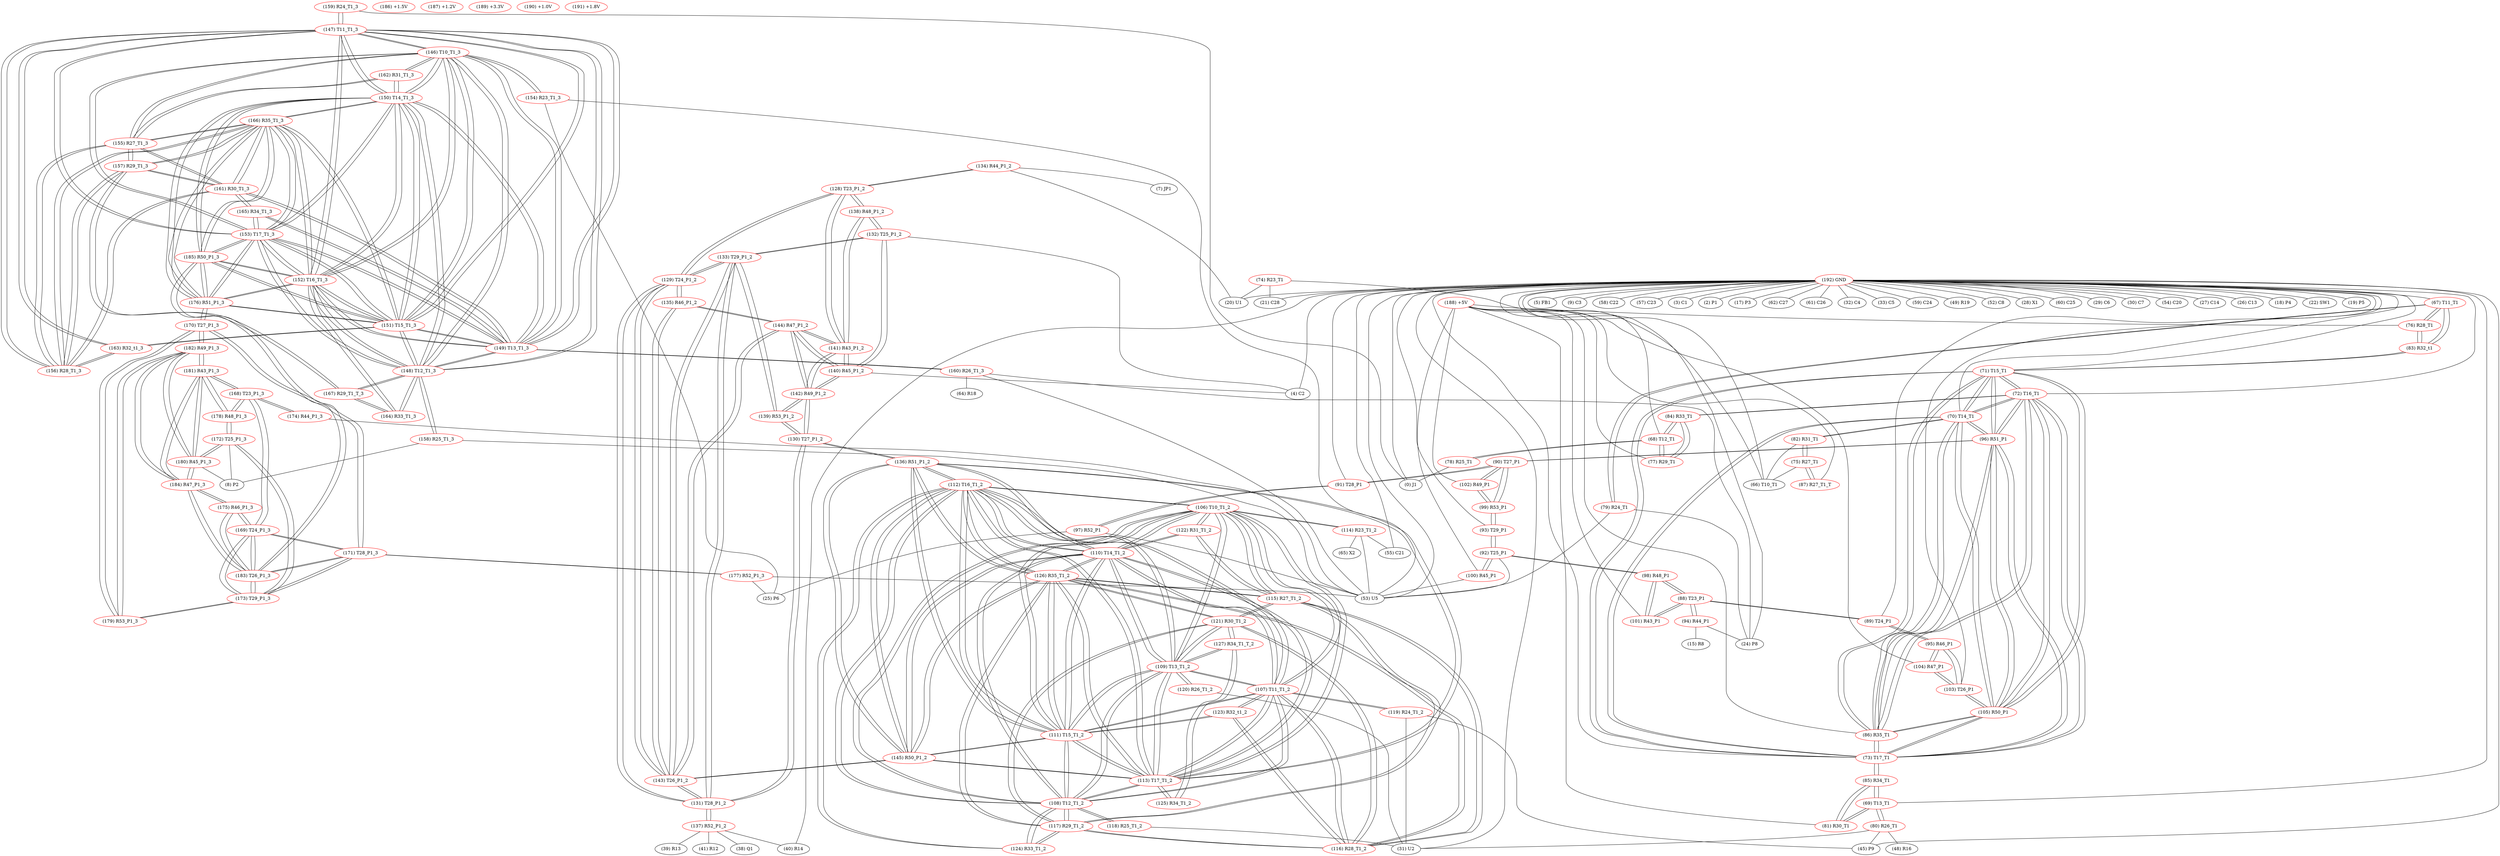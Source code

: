 graph {
	67 [label="(67) T11_T1" color=red]
	79 [label="(79) R24_T1"]
	76 [label="(76) R28_T1"]
	83 [label="(83) R32_t1"]
	68 [label="(68) T12_T1" color=red]
	84 [label="(84) R33_T1"]
	77 [label="(77) R29_T1"]
	78 [label="(78) R25_T1"]
	69 [label="(69) T13_T1" color=red]
	81 [label="(81) R30_T1"]
	85 [label="(85) R34_T1"]
	80 [label="(80) R26_T1"]
	70 [label="(70) T14_T1" color=red]
	82 [label="(82) R31_T1"]
	96 [label="(96) R51_P1"]
	105 [label="(105) R50_P1"]
	73 [label="(73) T17_T1"]
	86 [label="(86) R35_T1"]
	72 [label="(72) T16_T1"]
	71 [label="(71) T15_T1"]
	71 [label="(71) T15_T1" color=red]
	83 [label="(83) R32_t1"]
	96 [label="(96) R51_P1"]
	105 [label="(105) R50_P1"]
	73 [label="(73) T17_T1"]
	86 [label="(86) R35_T1"]
	72 [label="(72) T16_T1"]
	70 [label="(70) T14_T1"]
	72 [label="(72) T16_T1" color=red]
	84 [label="(84) R33_T1"]
	96 [label="(96) R51_P1"]
	105 [label="(105) R50_P1"]
	73 [label="(73) T17_T1"]
	86 [label="(86) R35_T1"]
	71 [label="(71) T15_T1"]
	70 [label="(70) T14_T1"]
	73 [label="(73) T17_T1" color=red]
	85 [label="(85) R34_T1"]
	96 [label="(96) R51_P1"]
	105 [label="(105) R50_P1"]
	86 [label="(86) R35_T1"]
	72 [label="(72) T16_T1"]
	71 [label="(71) T15_T1"]
	70 [label="(70) T14_T1"]
	74 [label="(74) R23_T1" color=red]
	20 [label="(20) U1"]
	21 [label="(21) C28"]
	66 [label="(66) T10_T1"]
	75 [label="(75) R27_T1" color=red]
	66 [label="(66) T10_T1"]
	82 [label="(82) R31_T1"]
	87 [label="(87) R27_T1_T"]
	76 [label="(76) R28_T1" color=red]
	67 [label="(67) T11_T1"]
	83 [label="(83) R32_t1"]
	77 [label="(77) R29_T1" color=red]
	84 [label="(84) R33_T1"]
	68 [label="(68) T12_T1"]
	78 [label="(78) R25_T1" color=red]
	0 [label="(0) J1"]
	68 [label="(68) T12_T1"]
	79 [label="(79) R24_T1" color=red]
	24 [label="(24) P8"]
	53 [label="(53) U5"]
	67 [label="(67) T11_T1"]
	80 [label="(80) R26_T1" color=red]
	31 [label="(31) U2"]
	45 [label="(45) P9"]
	48 [label="(48) R16"]
	69 [label="(69) T13_T1"]
	81 [label="(81) R30_T1" color=red]
	85 [label="(85) R34_T1"]
	69 [label="(69) T13_T1"]
	82 [label="(82) R31_T1" color=red]
	66 [label="(66) T10_T1"]
	75 [label="(75) R27_T1"]
	70 [label="(70) T14_T1"]
	83 [label="(83) R32_t1" color=red]
	71 [label="(71) T15_T1"]
	67 [label="(67) T11_T1"]
	76 [label="(76) R28_T1"]
	84 [label="(84) R33_T1" color=red]
	72 [label="(72) T16_T1"]
	77 [label="(77) R29_T1"]
	68 [label="(68) T12_T1"]
	85 [label="(85) R34_T1" color=red]
	73 [label="(73) T17_T1"]
	81 [label="(81) R30_T1"]
	69 [label="(69) T13_T1"]
	86 [label="(86) R35_T1" color=red]
	96 [label="(96) R51_P1"]
	105 [label="(105) R50_P1"]
	73 [label="(73) T17_T1"]
	72 [label="(72) T16_T1"]
	71 [label="(71) T15_T1"]
	70 [label="(70) T14_T1"]
	87 [label="(87) R27_T1_T" color=red]
	75 [label="(75) R27_T1"]
	88 [label="(88) T23_P1" color=red]
	98 [label="(98) R48_P1"]
	101 [label="(101) R43_P1"]
	89 [label="(89) T24_P1"]
	94 [label="(94) R44_P1"]
	89 [label="(89) T24_P1" color=red]
	95 [label="(95) R46_P1"]
	88 [label="(88) T23_P1"]
	90 [label="(90) T27_P1" color=red]
	96 [label="(96) R51_P1"]
	91 [label="(91) T28_P1"]
	99 [label="(99) R53_P1"]
	102 [label="(102) R49_P1"]
	91 [label="(91) T28_P1" color=red]
	97 [label="(97) R52_P1"]
	90 [label="(90) T27_P1"]
	92 [label="(92) T25_P1" color=red]
	93 [label="(93) T29_P1"]
	98 [label="(98) R48_P1"]
	100 [label="(100) R45_P1"]
	53 [label="(53) U5"]
	93 [label="(93) T29_P1" color=red]
	92 [label="(92) T25_P1"]
	99 [label="(99) R53_P1"]
	94 [label="(94) R44_P1" color=red]
	15 [label="(15) R8"]
	24 [label="(24) P8"]
	88 [label="(88) T23_P1"]
	95 [label="(95) R46_P1" color=red]
	103 [label="(103) T26_P1"]
	104 [label="(104) R47_P1"]
	89 [label="(89) T24_P1"]
	96 [label="(96) R51_P1" color=red]
	90 [label="(90) T27_P1"]
	105 [label="(105) R50_P1"]
	73 [label="(73) T17_T1"]
	86 [label="(86) R35_T1"]
	72 [label="(72) T16_T1"]
	71 [label="(71) T15_T1"]
	70 [label="(70) T14_T1"]
	97 [label="(97) R52_P1" color=red]
	25 [label="(25) P6"]
	53 [label="(53) U5"]
	91 [label="(91) T28_P1"]
	98 [label="(98) R48_P1" color=red]
	92 [label="(92) T25_P1"]
	88 [label="(88) T23_P1"]
	101 [label="(101) R43_P1"]
	99 [label="(99) R53_P1" color=red]
	93 [label="(93) T29_P1"]
	90 [label="(90) T27_P1"]
	102 [label="(102) R49_P1"]
	100 [label="(100) R45_P1" color=red]
	92 [label="(92) T25_P1"]
	53 [label="(53) U5"]
	101 [label="(101) R43_P1" color=red]
	98 [label="(98) R48_P1"]
	88 [label="(88) T23_P1"]
	102 [label="(102) R49_P1" color=red]
	90 [label="(90) T27_P1"]
	99 [label="(99) R53_P1"]
	103 [label="(103) T26_P1" color=red]
	105 [label="(105) R50_P1"]
	95 [label="(95) R46_P1"]
	104 [label="(104) R47_P1"]
	104 [label="(104) R47_P1" color=red]
	103 [label="(103) T26_P1"]
	95 [label="(95) R46_P1"]
	105 [label="(105) R50_P1" color=red]
	103 [label="(103) T26_P1"]
	96 [label="(96) R51_P1"]
	73 [label="(73) T17_T1"]
	86 [label="(86) R35_T1"]
	72 [label="(72) T16_T1"]
	71 [label="(71) T15_T1"]
	70 [label="(70) T14_T1"]
	106 [label="(106) T10_T1_2" color=red]
	114 [label="(114) R23_T1_2"]
	122 [label="(122) R31_T1_2"]
	115 [label="(115) R27_T1_2"]
	112 [label="(112) T16_T1_2"]
	113 [label="(113) T17_T1_2"]
	111 [label="(111) T15_T1_2"]
	108 [label="(108) T12_T1_2"]
	110 [label="(110) T14_T1_2"]
	109 [label="(109) T13_T1_2"]
	107 [label="(107) T11_T1_2"]
	107 [label="(107) T11_T1_2" color=red]
	119 [label="(119) R24_T1_2"]
	116 [label="(116) R28_T1_2"]
	123 [label="(123) R32_t1_2"]
	106 [label="(106) T10_T1_2"]
	112 [label="(112) T16_T1_2"]
	113 [label="(113) T17_T1_2"]
	111 [label="(111) T15_T1_2"]
	108 [label="(108) T12_T1_2"]
	110 [label="(110) T14_T1_2"]
	109 [label="(109) T13_T1_2"]
	108 [label="(108) T12_T1_2" color=red]
	124 [label="(124) R33_T1_2"]
	117 [label="(117) R29_T1_2"]
	118 [label="(118) R25_T1_2"]
	106 [label="(106) T10_T1_2"]
	112 [label="(112) T16_T1_2"]
	113 [label="(113) T17_T1_2"]
	111 [label="(111) T15_T1_2"]
	110 [label="(110) T14_T1_2"]
	109 [label="(109) T13_T1_2"]
	107 [label="(107) T11_T1_2"]
	109 [label="(109) T13_T1_2" color=red]
	121 [label="(121) R30_T1_2"]
	127 [label="(127) R34_T1_T_2"]
	120 [label="(120) R26_T1_2"]
	106 [label="(106) T10_T1_2"]
	112 [label="(112) T16_T1_2"]
	113 [label="(113) T17_T1_2"]
	111 [label="(111) T15_T1_2"]
	108 [label="(108) T12_T1_2"]
	110 [label="(110) T14_T1_2"]
	107 [label="(107) T11_T1_2"]
	110 [label="(110) T14_T1_2" color=red]
	106 [label="(106) T10_T1_2"]
	112 [label="(112) T16_T1_2"]
	113 [label="(113) T17_T1_2"]
	111 [label="(111) T15_T1_2"]
	108 [label="(108) T12_T1_2"]
	109 [label="(109) T13_T1_2"]
	107 [label="(107) T11_T1_2"]
	122 [label="(122) R31_T1_2"]
	136 [label="(136) R51_P1_2"]
	145 [label="(145) R50_P1_2"]
	126 [label="(126) R35_T1_2"]
	111 [label="(111) T15_T1_2" color=red]
	123 [label="(123) R32_t1_2"]
	106 [label="(106) T10_T1_2"]
	112 [label="(112) T16_T1_2"]
	113 [label="(113) T17_T1_2"]
	108 [label="(108) T12_T1_2"]
	110 [label="(110) T14_T1_2"]
	109 [label="(109) T13_T1_2"]
	107 [label="(107) T11_T1_2"]
	136 [label="(136) R51_P1_2"]
	145 [label="(145) R50_P1_2"]
	126 [label="(126) R35_T1_2"]
	112 [label="(112) T16_T1_2" color=red]
	124 [label="(124) R33_T1_2"]
	106 [label="(106) T10_T1_2"]
	113 [label="(113) T17_T1_2"]
	111 [label="(111) T15_T1_2"]
	108 [label="(108) T12_T1_2"]
	110 [label="(110) T14_T1_2"]
	109 [label="(109) T13_T1_2"]
	107 [label="(107) T11_T1_2"]
	136 [label="(136) R51_P1_2"]
	145 [label="(145) R50_P1_2"]
	126 [label="(126) R35_T1_2"]
	113 [label="(113) T17_T1_2" color=red]
	125 [label="(125) R34_T1_2"]
	106 [label="(106) T10_T1_2"]
	112 [label="(112) T16_T1_2"]
	111 [label="(111) T15_T1_2"]
	108 [label="(108) T12_T1_2"]
	110 [label="(110) T14_T1_2"]
	109 [label="(109) T13_T1_2"]
	107 [label="(107) T11_T1_2"]
	136 [label="(136) R51_P1_2"]
	145 [label="(145) R50_P1_2"]
	126 [label="(126) R35_T1_2"]
	114 [label="(114) R23_T1_2" color=red]
	55 [label="(55) C21"]
	53 [label="(53) U5"]
	65 [label="(65) X2"]
	106 [label="(106) T10_T1_2"]
	115 [label="(115) R27_T1_2" color=red]
	121 [label="(121) R30_T1_2"]
	126 [label="(126) R35_T1_2"]
	117 [label="(117) R29_T1_2"]
	116 [label="(116) R28_T1_2"]
	106 [label="(106) T10_T1_2"]
	122 [label="(122) R31_T1_2"]
	116 [label="(116) R28_T1_2" color=red]
	121 [label="(121) R30_T1_2"]
	126 [label="(126) R35_T1_2"]
	117 [label="(117) R29_T1_2"]
	115 [label="(115) R27_T1_2"]
	107 [label="(107) T11_T1_2"]
	123 [label="(123) R32_t1_2"]
	117 [label="(117) R29_T1_2" color=red]
	121 [label="(121) R30_T1_2"]
	126 [label="(126) R35_T1_2"]
	116 [label="(116) R28_T1_2"]
	115 [label="(115) R27_T1_2"]
	124 [label="(124) R33_T1_2"]
	108 [label="(108) T12_T1_2"]
	118 [label="(118) R25_T1_2" color=red]
	31 [label="(31) U2"]
	108 [label="(108) T12_T1_2"]
	119 [label="(119) R24_T1_2" color=red]
	45 [label="(45) P9"]
	31 [label="(31) U2"]
	107 [label="(107) T11_T1_2"]
	120 [label="(120) R26_T1_2" color=red]
	31 [label="(31) U2"]
	109 [label="(109) T13_T1_2"]
	121 [label="(121) R30_T1_2" color=red]
	126 [label="(126) R35_T1_2"]
	117 [label="(117) R29_T1_2"]
	116 [label="(116) R28_T1_2"]
	115 [label="(115) R27_T1_2"]
	127 [label="(127) R34_T1_T_2"]
	109 [label="(109) T13_T1_2"]
	122 [label="(122) R31_T1_2" color=red]
	106 [label="(106) T10_T1_2"]
	115 [label="(115) R27_T1_2"]
	110 [label="(110) T14_T1_2"]
	123 [label="(123) R32_t1_2" color=red]
	111 [label="(111) T15_T1_2"]
	107 [label="(107) T11_T1_2"]
	116 [label="(116) R28_T1_2"]
	124 [label="(124) R33_T1_2" color=red]
	112 [label="(112) T16_T1_2"]
	117 [label="(117) R29_T1_2"]
	108 [label="(108) T12_T1_2"]
	125 [label="(125) R34_T1_2" color=red]
	113 [label="(113) T17_T1_2"]
	127 [label="(127) R34_T1_T_2"]
	126 [label="(126) R35_T1_2" color=red]
	121 [label="(121) R30_T1_2"]
	117 [label="(117) R29_T1_2"]
	116 [label="(116) R28_T1_2"]
	115 [label="(115) R27_T1_2"]
	136 [label="(136) R51_P1_2"]
	145 [label="(145) R50_P1_2"]
	113 [label="(113) T17_T1_2"]
	112 [label="(112) T16_T1_2"]
	111 [label="(111) T15_T1_2"]
	110 [label="(110) T14_T1_2"]
	127 [label="(127) R34_T1_T_2" color=red]
	121 [label="(121) R30_T1_2"]
	109 [label="(109) T13_T1_2"]
	125 [label="(125) R34_T1_2"]
	128 [label="(128) T23_P1_2" color=red]
	138 [label="(138) R48_P1_2"]
	141 [label="(141) R43_P1_2"]
	129 [label="(129) T24_P1_2"]
	134 [label="(134) R44_P1_2"]
	129 [label="(129) T24_P1_2" color=red]
	143 [label="(143) T26_P1_2"]
	133 [label="(133) T29_P1_2"]
	131 [label="(131) T28_P1_2"]
	135 [label="(135) R46_P1_2"]
	128 [label="(128) T23_P1_2"]
	130 [label="(130) T27_P1_2" color=red]
	136 [label="(136) R51_P1_2"]
	131 [label="(131) T28_P1_2"]
	139 [label="(139) R53_P1_2"]
	142 [label="(142) R49_P1_2"]
	131 [label="(131) T28_P1_2" color=red]
	143 [label="(143) T26_P1_2"]
	129 [label="(129) T24_P1_2"]
	133 [label="(133) T29_P1_2"]
	137 [label="(137) R52_P1_2"]
	130 [label="(130) T27_P1_2"]
	132 [label="(132) T25_P1_2" color=red]
	133 [label="(133) T29_P1_2"]
	138 [label="(138) R48_P1_2"]
	140 [label="(140) R45_P1_2"]
	4 [label="(4) C2"]
	133 [label="(133) T29_P1_2" color=red]
	143 [label="(143) T26_P1_2"]
	129 [label="(129) T24_P1_2"]
	131 [label="(131) T28_P1_2"]
	132 [label="(132) T25_P1_2"]
	139 [label="(139) R53_P1_2"]
	134 [label="(134) R44_P1_2" color=red]
	20 [label="(20) U1"]
	7 [label="(7) JP1"]
	128 [label="(128) T23_P1_2"]
	135 [label="(135) R46_P1_2" color=red]
	143 [label="(143) T26_P1_2"]
	144 [label="(144) R47_P1_2"]
	129 [label="(129) T24_P1_2"]
	136 [label="(136) R51_P1_2" color=red]
	130 [label="(130) T27_P1_2"]
	145 [label="(145) R50_P1_2"]
	113 [label="(113) T17_T1_2"]
	126 [label="(126) R35_T1_2"]
	112 [label="(112) T16_T1_2"]
	111 [label="(111) T15_T1_2"]
	110 [label="(110) T14_T1_2"]
	137 [label="(137) R52_P1_2" color=red]
	41 [label="(41) R12"]
	40 [label="(40) R14"]
	38 [label="(38) Q1"]
	39 [label="(39) R13"]
	131 [label="(131) T28_P1_2"]
	138 [label="(138) R48_P1_2" color=red]
	132 [label="(132) T25_P1_2"]
	128 [label="(128) T23_P1_2"]
	141 [label="(141) R43_P1_2"]
	139 [label="(139) R53_P1_2" color=red]
	133 [label="(133) T29_P1_2"]
	130 [label="(130) T27_P1_2"]
	142 [label="(142) R49_P1_2"]
	140 [label="(140) R45_P1_2" color=red]
	144 [label="(144) R47_P1_2"]
	141 [label="(141) R43_P1_2"]
	142 [label="(142) R49_P1_2"]
	132 [label="(132) T25_P1_2"]
	4 [label="(4) C2"]
	141 [label="(141) R43_P1_2" color=red]
	138 [label="(138) R48_P1_2"]
	128 [label="(128) T23_P1_2"]
	144 [label="(144) R47_P1_2"]
	140 [label="(140) R45_P1_2"]
	142 [label="(142) R49_P1_2"]
	142 [label="(142) R49_P1_2" color=red]
	144 [label="(144) R47_P1_2"]
	140 [label="(140) R45_P1_2"]
	141 [label="(141) R43_P1_2"]
	130 [label="(130) T27_P1_2"]
	139 [label="(139) R53_P1_2"]
	143 [label="(143) T26_P1_2" color=red]
	145 [label="(145) R50_P1_2"]
	129 [label="(129) T24_P1_2"]
	133 [label="(133) T29_P1_2"]
	131 [label="(131) T28_P1_2"]
	135 [label="(135) R46_P1_2"]
	144 [label="(144) R47_P1_2"]
	144 [label="(144) R47_P1_2" color=red]
	140 [label="(140) R45_P1_2"]
	141 [label="(141) R43_P1_2"]
	142 [label="(142) R49_P1_2"]
	143 [label="(143) T26_P1_2"]
	135 [label="(135) R46_P1_2"]
	145 [label="(145) R50_P1_2" color=red]
	143 [label="(143) T26_P1_2"]
	136 [label="(136) R51_P1_2"]
	113 [label="(113) T17_T1_2"]
	126 [label="(126) R35_T1_2"]
	112 [label="(112) T16_T1_2"]
	111 [label="(111) T15_T1_2"]
	110 [label="(110) T14_T1_2"]
	146 [label="(146) T10_T1_3" color=red]
	154 [label="(154) R23_T1_3"]
	162 [label="(162) R31_T1_3"]
	155 [label="(155) R27_T1_3"]
	152 [label="(152) T16_T1_3"]
	153 [label="(153) T17_T1_3"]
	151 [label="(151) T15_T1_3"]
	148 [label="(148) T12_T1_3"]
	150 [label="(150) T14_T1_3"]
	149 [label="(149) T13_T1_3"]
	147 [label="(147) T11_T1_3"]
	147 [label="(147) T11_T1_3" color=red]
	159 [label="(159) R24_T1_3"]
	156 [label="(156) R28_T1_3"]
	163 [label="(163) R32_t1_3"]
	146 [label="(146) T10_T1_3"]
	152 [label="(152) T16_T1_3"]
	153 [label="(153) T17_T1_3"]
	151 [label="(151) T15_T1_3"]
	148 [label="(148) T12_T1_3"]
	150 [label="(150) T14_T1_3"]
	149 [label="(149) T13_T1_3"]
	148 [label="(148) T12_T1_3" color=red]
	164 [label="(164) R33_T1_3"]
	167 [label="(167) R29_T1_T_3"]
	158 [label="(158) R25_T1_3"]
	146 [label="(146) T10_T1_3"]
	152 [label="(152) T16_T1_3"]
	153 [label="(153) T17_T1_3"]
	151 [label="(151) T15_T1_3"]
	150 [label="(150) T14_T1_3"]
	149 [label="(149) T13_T1_3"]
	147 [label="(147) T11_T1_3"]
	149 [label="(149) T13_T1_3" color=red]
	161 [label="(161) R30_T1_3"]
	165 [label="(165) R34_T1_3"]
	160 [label="(160) R26_T1_3"]
	146 [label="(146) T10_T1_3"]
	152 [label="(152) T16_T1_3"]
	153 [label="(153) T17_T1_3"]
	151 [label="(151) T15_T1_3"]
	148 [label="(148) T12_T1_3"]
	150 [label="(150) T14_T1_3"]
	147 [label="(147) T11_T1_3"]
	150 [label="(150) T14_T1_3" color=red]
	146 [label="(146) T10_T1_3"]
	152 [label="(152) T16_T1_3"]
	153 [label="(153) T17_T1_3"]
	151 [label="(151) T15_T1_3"]
	148 [label="(148) T12_T1_3"]
	149 [label="(149) T13_T1_3"]
	147 [label="(147) T11_T1_3"]
	162 [label="(162) R31_T1_3"]
	176 [label="(176) R51_P1_3"]
	185 [label="(185) R50_P1_3"]
	166 [label="(166) R35_T1_3"]
	151 [label="(151) T15_T1_3" color=red]
	163 [label="(163) R32_t1_3"]
	146 [label="(146) T10_T1_3"]
	152 [label="(152) T16_T1_3"]
	153 [label="(153) T17_T1_3"]
	148 [label="(148) T12_T1_3"]
	150 [label="(150) T14_T1_3"]
	149 [label="(149) T13_T1_3"]
	147 [label="(147) T11_T1_3"]
	176 [label="(176) R51_P1_3"]
	185 [label="(185) R50_P1_3"]
	166 [label="(166) R35_T1_3"]
	152 [label="(152) T16_T1_3" color=red]
	164 [label="(164) R33_T1_3"]
	146 [label="(146) T10_T1_3"]
	153 [label="(153) T17_T1_3"]
	151 [label="(151) T15_T1_3"]
	148 [label="(148) T12_T1_3"]
	150 [label="(150) T14_T1_3"]
	149 [label="(149) T13_T1_3"]
	147 [label="(147) T11_T1_3"]
	176 [label="(176) R51_P1_3"]
	185 [label="(185) R50_P1_3"]
	166 [label="(166) R35_T1_3"]
	153 [label="(153) T17_T1_3" color=red]
	165 [label="(165) R34_T1_3"]
	146 [label="(146) T10_T1_3"]
	152 [label="(152) T16_T1_3"]
	151 [label="(151) T15_T1_3"]
	148 [label="(148) T12_T1_3"]
	150 [label="(150) T14_T1_3"]
	149 [label="(149) T13_T1_3"]
	147 [label="(147) T11_T1_3"]
	176 [label="(176) R51_P1_3"]
	185 [label="(185) R50_P1_3"]
	166 [label="(166) R35_T1_3"]
	154 [label="(154) R23_T1_3" color=red]
	53 [label="(53) U5"]
	25 [label="(25) P6"]
	146 [label="(146) T10_T1_3"]
	155 [label="(155) R27_T1_3" color=red]
	161 [label="(161) R30_T1_3"]
	166 [label="(166) R35_T1_3"]
	157 [label="(157) R29_T1_3"]
	156 [label="(156) R28_T1_3"]
	146 [label="(146) T10_T1_3"]
	162 [label="(162) R31_T1_3"]
	156 [label="(156) R28_T1_3" color=red]
	161 [label="(161) R30_T1_3"]
	166 [label="(166) R35_T1_3"]
	157 [label="(157) R29_T1_3"]
	155 [label="(155) R27_T1_3"]
	147 [label="(147) T11_T1_3"]
	163 [label="(163) R32_t1_3"]
	157 [label="(157) R29_T1_3" color=red]
	161 [label="(161) R30_T1_3"]
	166 [label="(166) R35_T1_3"]
	156 [label="(156) R28_T1_3"]
	155 [label="(155) R27_T1_3"]
	167 [label="(167) R29_T1_T_3"]
	158 [label="(158) R25_T1_3" color=red]
	8 [label="(8) P2"]
	53 [label="(53) U5"]
	148 [label="(148) T12_T1_3"]
	159 [label="(159) R24_T1_3" color=red]
	0 [label="(0) J1"]
	147 [label="(147) T11_T1_3"]
	160 [label="(160) R26_T1_3" color=red]
	53 [label="(53) U5"]
	64 [label="(64) R18"]
	24 [label="(24) P8"]
	149 [label="(149) T13_T1_3"]
	161 [label="(161) R30_T1_3" color=red]
	166 [label="(166) R35_T1_3"]
	157 [label="(157) R29_T1_3"]
	156 [label="(156) R28_T1_3"]
	155 [label="(155) R27_T1_3"]
	165 [label="(165) R34_T1_3"]
	149 [label="(149) T13_T1_3"]
	162 [label="(162) R31_T1_3" color=red]
	146 [label="(146) T10_T1_3"]
	155 [label="(155) R27_T1_3"]
	150 [label="(150) T14_T1_3"]
	163 [label="(163) R32_t1_3" color=red]
	151 [label="(151) T15_T1_3"]
	147 [label="(147) T11_T1_3"]
	156 [label="(156) R28_T1_3"]
	164 [label="(164) R33_T1_3" color=red]
	152 [label="(152) T16_T1_3"]
	167 [label="(167) R29_T1_T_3"]
	148 [label="(148) T12_T1_3"]
	165 [label="(165) R34_T1_3" color=red]
	153 [label="(153) T17_T1_3"]
	161 [label="(161) R30_T1_3"]
	149 [label="(149) T13_T1_3"]
	166 [label="(166) R35_T1_3" color=red]
	161 [label="(161) R30_T1_3"]
	157 [label="(157) R29_T1_3"]
	156 [label="(156) R28_T1_3"]
	155 [label="(155) R27_T1_3"]
	176 [label="(176) R51_P1_3"]
	185 [label="(185) R50_P1_3"]
	153 [label="(153) T17_T1_3"]
	152 [label="(152) T16_T1_3"]
	151 [label="(151) T15_T1_3"]
	150 [label="(150) T14_T1_3"]
	167 [label="(167) R29_T1_T_3" color=red]
	164 [label="(164) R33_T1_3"]
	148 [label="(148) T12_T1_3"]
	157 [label="(157) R29_T1_3"]
	168 [label="(168) T23_P1_3" color=red]
	178 [label="(178) R48_P1_3"]
	181 [label="(181) R43_P1_3"]
	169 [label="(169) T24_P1_3"]
	174 [label="(174) R44_P1_3"]
	169 [label="(169) T24_P1_3" color=red]
	183 [label="(183) T26_P1_3"]
	173 [label="(173) T29_P1_3"]
	171 [label="(171) T28_P1_3"]
	175 [label="(175) R46_P1_3"]
	168 [label="(168) T23_P1_3"]
	170 [label="(170) T27_P1_3" color=red]
	176 [label="(176) R51_P1_3"]
	171 [label="(171) T28_P1_3"]
	179 [label="(179) R53_P1_3"]
	182 [label="(182) R49_P1_3"]
	171 [label="(171) T28_P1_3" color=red]
	183 [label="(183) T26_P1_3"]
	169 [label="(169) T24_P1_3"]
	173 [label="(173) T29_P1_3"]
	177 [label="(177) R52_P1_3"]
	170 [label="(170) T27_P1_3"]
	172 [label="(172) T25_P1_3" color=red]
	173 [label="(173) T29_P1_3"]
	178 [label="(178) R48_P1_3"]
	180 [label="(180) R45_P1_3"]
	8 [label="(8) P2"]
	173 [label="(173) T29_P1_3" color=red]
	183 [label="(183) T26_P1_3"]
	169 [label="(169) T24_P1_3"]
	171 [label="(171) T28_P1_3"]
	172 [label="(172) T25_P1_3"]
	179 [label="(179) R53_P1_3"]
	174 [label="(174) R44_P1_3" color=red]
	53 [label="(53) U5"]
	168 [label="(168) T23_P1_3"]
	175 [label="(175) R46_P1_3" color=red]
	183 [label="(183) T26_P1_3"]
	184 [label="(184) R47_P1_3"]
	169 [label="(169) T24_P1_3"]
	176 [label="(176) R51_P1_3" color=red]
	170 [label="(170) T27_P1_3"]
	185 [label="(185) R50_P1_3"]
	153 [label="(153) T17_T1_3"]
	166 [label="(166) R35_T1_3"]
	152 [label="(152) T16_T1_3"]
	151 [label="(151) T15_T1_3"]
	150 [label="(150) T14_T1_3"]
	177 [label="(177) R52_P1_3" color=red]
	53 [label="(53) U5"]
	25 [label="(25) P6"]
	171 [label="(171) T28_P1_3"]
	178 [label="(178) R48_P1_3" color=red]
	172 [label="(172) T25_P1_3"]
	168 [label="(168) T23_P1_3"]
	181 [label="(181) R43_P1_3"]
	179 [label="(179) R53_P1_3" color=red]
	173 [label="(173) T29_P1_3"]
	170 [label="(170) T27_P1_3"]
	182 [label="(182) R49_P1_3"]
	180 [label="(180) R45_P1_3" color=red]
	184 [label="(184) R47_P1_3"]
	181 [label="(181) R43_P1_3"]
	182 [label="(182) R49_P1_3"]
	172 [label="(172) T25_P1_3"]
	8 [label="(8) P2"]
	181 [label="(181) R43_P1_3" color=red]
	178 [label="(178) R48_P1_3"]
	168 [label="(168) T23_P1_3"]
	184 [label="(184) R47_P1_3"]
	180 [label="(180) R45_P1_3"]
	182 [label="(182) R49_P1_3"]
	182 [label="(182) R49_P1_3" color=red]
	184 [label="(184) R47_P1_3"]
	180 [label="(180) R45_P1_3"]
	181 [label="(181) R43_P1_3"]
	170 [label="(170) T27_P1_3"]
	179 [label="(179) R53_P1_3"]
	183 [label="(183) T26_P1_3" color=red]
	185 [label="(185) R50_P1_3"]
	169 [label="(169) T24_P1_3"]
	173 [label="(173) T29_P1_3"]
	171 [label="(171) T28_P1_3"]
	175 [label="(175) R46_P1_3"]
	184 [label="(184) R47_P1_3"]
	184 [label="(184) R47_P1_3" color=red]
	180 [label="(180) R45_P1_3"]
	181 [label="(181) R43_P1_3"]
	182 [label="(182) R49_P1_3"]
	183 [label="(183) T26_P1_3"]
	175 [label="(175) R46_P1_3"]
	185 [label="(185) R50_P1_3" color=red]
	183 [label="(183) T26_P1_3"]
	176 [label="(176) R51_P1_3"]
	153 [label="(153) T17_T1_3"]
	166 [label="(166) R35_T1_3"]
	152 [label="(152) T16_T1_3"]
	151 [label="(151) T15_T1_3"]
	150 [label="(150) T14_T1_3"]
	186 [label="(186) +1.5V" color=red]
	187 [label="(187) +1.2V" color=red]
	188 [label="(188) +5V" color=red]
	81 [label="(81) R30_T1"]
	86 [label="(86) R35_T1"]
	77 [label="(77) R29_T1"]
	76 [label="(76) R28_T1"]
	87 [label="(87) R27_T1_T"]
	104 [label="(104) R47_P1"]
	100 [label="(100) R45_P1"]
	101 [label="(101) R43_P1"]
	102 [label="(102) R49_P1"]
	189 [label="(189) +3.3V" color=red]
	190 [label="(190) +1.0V" color=red]
	191 [label="(191) +1.8V" color=red]
	192 [label="(192) GND" color=red]
	5 [label="(5) FB1"]
	9 [label="(9) C3"]
	0 [label="(0) J1"]
	4 [label="(4) C2"]
	58 [label="(58) C22"]
	57 [label="(57) C23"]
	3 [label="(3) C1"]
	2 [label="(2) P1"]
	17 [label="(17) P3"]
	62 [label="(62) C27"]
	61 [label="(61) C26"]
	40 [label="(40) R14"]
	32 [label="(32) C4"]
	33 [label="(33) C5"]
	53 [label="(53) U5"]
	59 [label="(59) C24"]
	49 [label="(49) R19"]
	52 [label="(52) C8"]
	45 [label="(45) P9"]
	55 [label="(55) C21"]
	28 [label="(28) X1"]
	60 [label="(60) C25"]
	29 [label="(29) C6"]
	30 [label="(30) C7"]
	54 [label="(54) C20"]
	27 [label="(27) C14"]
	26 [label="(26) C13"]
	31 [label="(31) U2"]
	20 [label="(20) U1"]
	24 [label="(24) P8"]
	21 [label="(21) C28"]
	18 [label="(18) P4"]
	22 [label="(22) SW1"]
	19 [label="(19) P5"]
	66 [label="(66) T10_T1"]
	72 [label="(72) T16_T1"]
	73 [label="(73) T17_T1"]
	71 [label="(71) T15_T1"]
	68 [label="(68) T12_T1"]
	70 [label="(70) T14_T1"]
	69 [label="(69) T13_T1"]
	67 [label="(67) T11_T1"]
	103 [label="(103) T26_P1"]
	89 [label="(89) T24_P1"]
	93 [label="(93) T29_P1"]
	91 [label="(91) T28_P1"]
	67 -- 79
	67 -- 76
	67 -- 83
	68 -- 84
	68 -- 77
	68 -- 78
	69 -- 81
	69 -- 85
	69 -- 80
	70 -- 82
	70 -- 96
	70 -- 105
	70 -- 73
	70 -- 86
	70 -- 72
	70 -- 71
	71 -- 83
	71 -- 96
	71 -- 105
	71 -- 73
	71 -- 86
	71 -- 72
	71 -- 70
	72 -- 84
	72 -- 96
	72 -- 105
	72 -- 73
	72 -- 86
	72 -- 71
	72 -- 70
	73 -- 85
	73 -- 96
	73 -- 105
	73 -- 86
	73 -- 72
	73 -- 71
	73 -- 70
	74 -- 20
	74 -- 21
	74 -- 66
	75 -- 66
	75 -- 82
	75 -- 87
	76 -- 67
	76 -- 83
	77 -- 84
	77 -- 68
	78 -- 0
	78 -- 68
	79 -- 24
	79 -- 53
	79 -- 67
	80 -- 31
	80 -- 45
	80 -- 48
	80 -- 69
	81 -- 85
	81 -- 69
	82 -- 66
	82 -- 75
	82 -- 70
	83 -- 71
	83 -- 67
	83 -- 76
	84 -- 72
	84 -- 77
	84 -- 68
	85 -- 73
	85 -- 81
	85 -- 69
	86 -- 96
	86 -- 105
	86 -- 73
	86 -- 72
	86 -- 71
	86 -- 70
	87 -- 75
	88 -- 98
	88 -- 101
	88 -- 89
	88 -- 94
	89 -- 95
	89 -- 88
	90 -- 96
	90 -- 91
	90 -- 99
	90 -- 102
	91 -- 97
	91 -- 90
	92 -- 93
	92 -- 98
	92 -- 100
	92 -- 53
	93 -- 92
	93 -- 99
	94 -- 15
	94 -- 24
	94 -- 88
	95 -- 103
	95 -- 104
	95 -- 89
	96 -- 90
	96 -- 105
	96 -- 73
	96 -- 86
	96 -- 72
	96 -- 71
	96 -- 70
	97 -- 25
	97 -- 53
	97 -- 91
	98 -- 92
	98 -- 88
	98 -- 101
	99 -- 93
	99 -- 90
	99 -- 102
	100 -- 92
	100 -- 53
	101 -- 98
	101 -- 88
	102 -- 90
	102 -- 99
	103 -- 105
	103 -- 95
	103 -- 104
	104 -- 103
	104 -- 95
	105 -- 103
	105 -- 96
	105 -- 73
	105 -- 86
	105 -- 72
	105 -- 71
	105 -- 70
	106 -- 114
	106 -- 122
	106 -- 115
	106 -- 112
	106 -- 113
	106 -- 111
	106 -- 108
	106 -- 110
	106 -- 109
	106 -- 107
	107 -- 119
	107 -- 116
	107 -- 123
	107 -- 106
	107 -- 112
	107 -- 113
	107 -- 111
	107 -- 108
	107 -- 110
	107 -- 109
	108 -- 124
	108 -- 117
	108 -- 118
	108 -- 106
	108 -- 112
	108 -- 113
	108 -- 111
	108 -- 110
	108 -- 109
	108 -- 107
	109 -- 121
	109 -- 127
	109 -- 120
	109 -- 106
	109 -- 112
	109 -- 113
	109 -- 111
	109 -- 108
	109 -- 110
	109 -- 107
	110 -- 106
	110 -- 112
	110 -- 113
	110 -- 111
	110 -- 108
	110 -- 109
	110 -- 107
	110 -- 122
	110 -- 136
	110 -- 145
	110 -- 126
	111 -- 123
	111 -- 106
	111 -- 112
	111 -- 113
	111 -- 108
	111 -- 110
	111 -- 109
	111 -- 107
	111 -- 136
	111 -- 145
	111 -- 126
	112 -- 124
	112 -- 106
	112 -- 113
	112 -- 111
	112 -- 108
	112 -- 110
	112 -- 109
	112 -- 107
	112 -- 136
	112 -- 145
	112 -- 126
	113 -- 125
	113 -- 106
	113 -- 112
	113 -- 111
	113 -- 108
	113 -- 110
	113 -- 109
	113 -- 107
	113 -- 136
	113 -- 145
	113 -- 126
	114 -- 55
	114 -- 53
	114 -- 65
	114 -- 106
	115 -- 121
	115 -- 126
	115 -- 117
	115 -- 116
	115 -- 106
	115 -- 122
	116 -- 121
	116 -- 126
	116 -- 117
	116 -- 115
	116 -- 107
	116 -- 123
	117 -- 121
	117 -- 126
	117 -- 116
	117 -- 115
	117 -- 124
	117 -- 108
	118 -- 31
	118 -- 108
	119 -- 45
	119 -- 31
	119 -- 107
	120 -- 31
	120 -- 109
	121 -- 126
	121 -- 117
	121 -- 116
	121 -- 115
	121 -- 127
	121 -- 109
	122 -- 106
	122 -- 115
	122 -- 110
	123 -- 111
	123 -- 107
	123 -- 116
	124 -- 112
	124 -- 117
	124 -- 108
	125 -- 113
	125 -- 127
	126 -- 121
	126 -- 117
	126 -- 116
	126 -- 115
	126 -- 136
	126 -- 145
	126 -- 113
	126 -- 112
	126 -- 111
	126 -- 110
	127 -- 121
	127 -- 109
	127 -- 125
	128 -- 138
	128 -- 141
	128 -- 129
	128 -- 134
	129 -- 143
	129 -- 133
	129 -- 131
	129 -- 135
	129 -- 128
	130 -- 136
	130 -- 131
	130 -- 139
	130 -- 142
	131 -- 143
	131 -- 129
	131 -- 133
	131 -- 137
	131 -- 130
	132 -- 133
	132 -- 138
	132 -- 140
	132 -- 4
	133 -- 143
	133 -- 129
	133 -- 131
	133 -- 132
	133 -- 139
	134 -- 20
	134 -- 7
	134 -- 128
	135 -- 143
	135 -- 144
	135 -- 129
	136 -- 130
	136 -- 145
	136 -- 113
	136 -- 126
	136 -- 112
	136 -- 111
	136 -- 110
	137 -- 41
	137 -- 40
	137 -- 38
	137 -- 39
	137 -- 131
	138 -- 132
	138 -- 128
	138 -- 141
	139 -- 133
	139 -- 130
	139 -- 142
	140 -- 144
	140 -- 141
	140 -- 142
	140 -- 132
	140 -- 4
	141 -- 138
	141 -- 128
	141 -- 144
	141 -- 140
	141 -- 142
	142 -- 144
	142 -- 140
	142 -- 141
	142 -- 130
	142 -- 139
	143 -- 145
	143 -- 129
	143 -- 133
	143 -- 131
	143 -- 135
	143 -- 144
	144 -- 140
	144 -- 141
	144 -- 142
	144 -- 143
	144 -- 135
	145 -- 143
	145 -- 136
	145 -- 113
	145 -- 126
	145 -- 112
	145 -- 111
	145 -- 110
	146 -- 154
	146 -- 162
	146 -- 155
	146 -- 152
	146 -- 153
	146 -- 151
	146 -- 148
	146 -- 150
	146 -- 149
	146 -- 147
	147 -- 159
	147 -- 156
	147 -- 163
	147 -- 146
	147 -- 152
	147 -- 153
	147 -- 151
	147 -- 148
	147 -- 150
	147 -- 149
	148 -- 164
	148 -- 167
	148 -- 158
	148 -- 146
	148 -- 152
	148 -- 153
	148 -- 151
	148 -- 150
	148 -- 149
	148 -- 147
	149 -- 161
	149 -- 165
	149 -- 160
	149 -- 146
	149 -- 152
	149 -- 153
	149 -- 151
	149 -- 148
	149 -- 150
	149 -- 147
	150 -- 146
	150 -- 152
	150 -- 153
	150 -- 151
	150 -- 148
	150 -- 149
	150 -- 147
	150 -- 162
	150 -- 176
	150 -- 185
	150 -- 166
	151 -- 163
	151 -- 146
	151 -- 152
	151 -- 153
	151 -- 148
	151 -- 150
	151 -- 149
	151 -- 147
	151 -- 176
	151 -- 185
	151 -- 166
	152 -- 164
	152 -- 146
	152 -- 153
	152 -- 151
	152 -- 148
	152 -- 150
	152 -- 149
	152 -- 147
	152 -- 176
	152 -- 185
	152 -- 166
	153 -- 165
	153 -- 146
	153 -- 152
	153 -- 151
	153 -- 148
	153 -- 150
	153 -- 149
	153 -- 147
	153 -- 176
	153 -- 185
	153 -- 166
	154 -- 53
	154 -- 25
	154 -- 146
	155 -- 161
	155 -- 166
	155 -- 157
	155 -- 156
	155 -- 146
	155 -- 162
	156 -- 161
	156 -- 166
	156 -- 157
	156 -- 155
	156 -- 147
	156 -- 163
	157 -- 161
	157 -- 166
	157 -- 156
	157 -- 155
	157 -- 167
	158 -- 8
	158 -- 53
	158 -- 148
	159 -- 0
	159 -- 147
	160 -- 53
	160 -- 64
	160 -- 24
	160 -- 149
	161 -- 166
	161 -- 157
	161 -- 156
	161 -- 155
	161 -- 165
	161 -- 149
	162 -- 146
	162 -- 155
	162 -- 150
	163 -- 151
	163 -- 147
	163 -- 156
	164 -- 152
	164 -- 167
	164 -- 148
	165 -- 153
	165 -- 161
	165 -- 149
	166 -- 161
	166 -- 157
	166 -- 156
	166 -- 155
	166 -- 176
	166 -- 185
	166 -- 153
	166 -- 152
	166 -- 151
	166 -- 150
	167 -- 164
	167 -- 148
	167 -- 157
	168 -- 178
	168 -- 181
	168 -- 169
	168 -- 174
	169 -- 183
	169 -- 173
	169 -- 171
	169 -- 175
	169 -- 168
	170 -- 176
	170 -- 171
	170 -- 179
	170 -- 182
	171 -- 183
	171 -- 169
	171 -- 173
	171 -- 177
	171 -- 170
	172 -- 173
	172 -- 178
	172 -- 180
	172 -- 8
	173 -- 183
	173 -- 169
	173 -- 171
	173 -- 172
	173 -- 179
	174 -- 53
	174 -- 168
	175 -- 183
	175 -- 184
	175 -- 169
	176 -- 170
	176 -- 185
	176 -- 153
	176 -- 166
	176 -- 152
	176 -- 151
	176 -- 150
	177 -- 53
	177 -- 25
	177 -- 171
	178 -- 172
	178 -- 168
	178 -- 181
	179 -- 173
	179 -- 170
	179 -- 182
	180 -- 184
	180 -- 181
	180 -- 182
	180 -- 172
	180 -- 8
	181 -- 178
	181 -- 168
	181 -- 184
	181 -- 180
	181 -- 182
	182 -- 184
	182 -- 180
	182 -- 181
	182 -- 170
	182 -- 179
	183 -- 185
	183 -- 169
	183 -- 173
	183 -- 171
	183 -- 175
	183 -- 184
	184 -- 180
	184 -- 181
	184 -- 182
	184 -- 183
	184 -- 175
	185 -- 183
	185 -- 176
	185 -- 153
	185 -- 166
	185 -- 152
	185 -- 151
	185 -- 150
	188 -- 81
	188 -- 86
	188 -- 77
	188 -- 76
	188 -- 87
	188 -- 104
	188 -- 100
	188 -- 101
	188 -- 102
	192 -- 5
	192 -- 9
	192 -- 0
	192 -- 4
	192 -- 58
	192 -- 57
	192 -- 3
	192 -- 2
	192 -- 17
	192 -- 62
	192 -- 61
	192 -- 40
	192 -- 32
	192 -- 33
	192 -- 53
	192 -- 59
	192 -- 49
	192 -- 52
	192 -- 45
	192 -- 55
	192 -- 28
	192 -- 60
	192 -- 29
	192 -- 30
	192 -- 54
	192 -- 27
	192 -- 26
	192 -- 31
	192 -- 20
	192 -- 24
	192 -- 21
	192 -- 18
	192 -- 22
	192 -- 19
	192 -- 66
	192 -- 72
	192 -- 73
	192 -- 71
	192 -- 68
	192 -- 70
	192 -- 69
	192 -- 67
	192 -- 103
	192 -- 89
	192 -- 93
	192 -- 91
}
